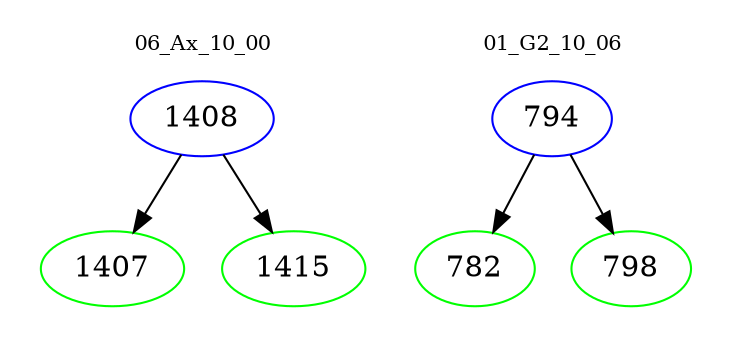 digraph{
subgraph cluster_0 {
color = white
label = "06_Ax_10_00";
fontsize=10;
T0_1408 [label="1408", color="blue"]
T0_1408 -> T0_1407 [color="black"]
T0_1407 [label="1407", color="green"]
T0_1408 -> T0_1415 [color="black"]
T0_1415 [label="1415", color="green"]
}
subgraph cluster_1 {
color = white
label = "01_G2_10_06";
fontsize=10;
T1_794 [label="794", color="blue"]
T1_794 -> T1_782 [color="black"]
T1_782 [label="782", color="green"]
T1_794 -> T1_798 [color="black"]
T1_798 [label="798", color="green"]
}
}
